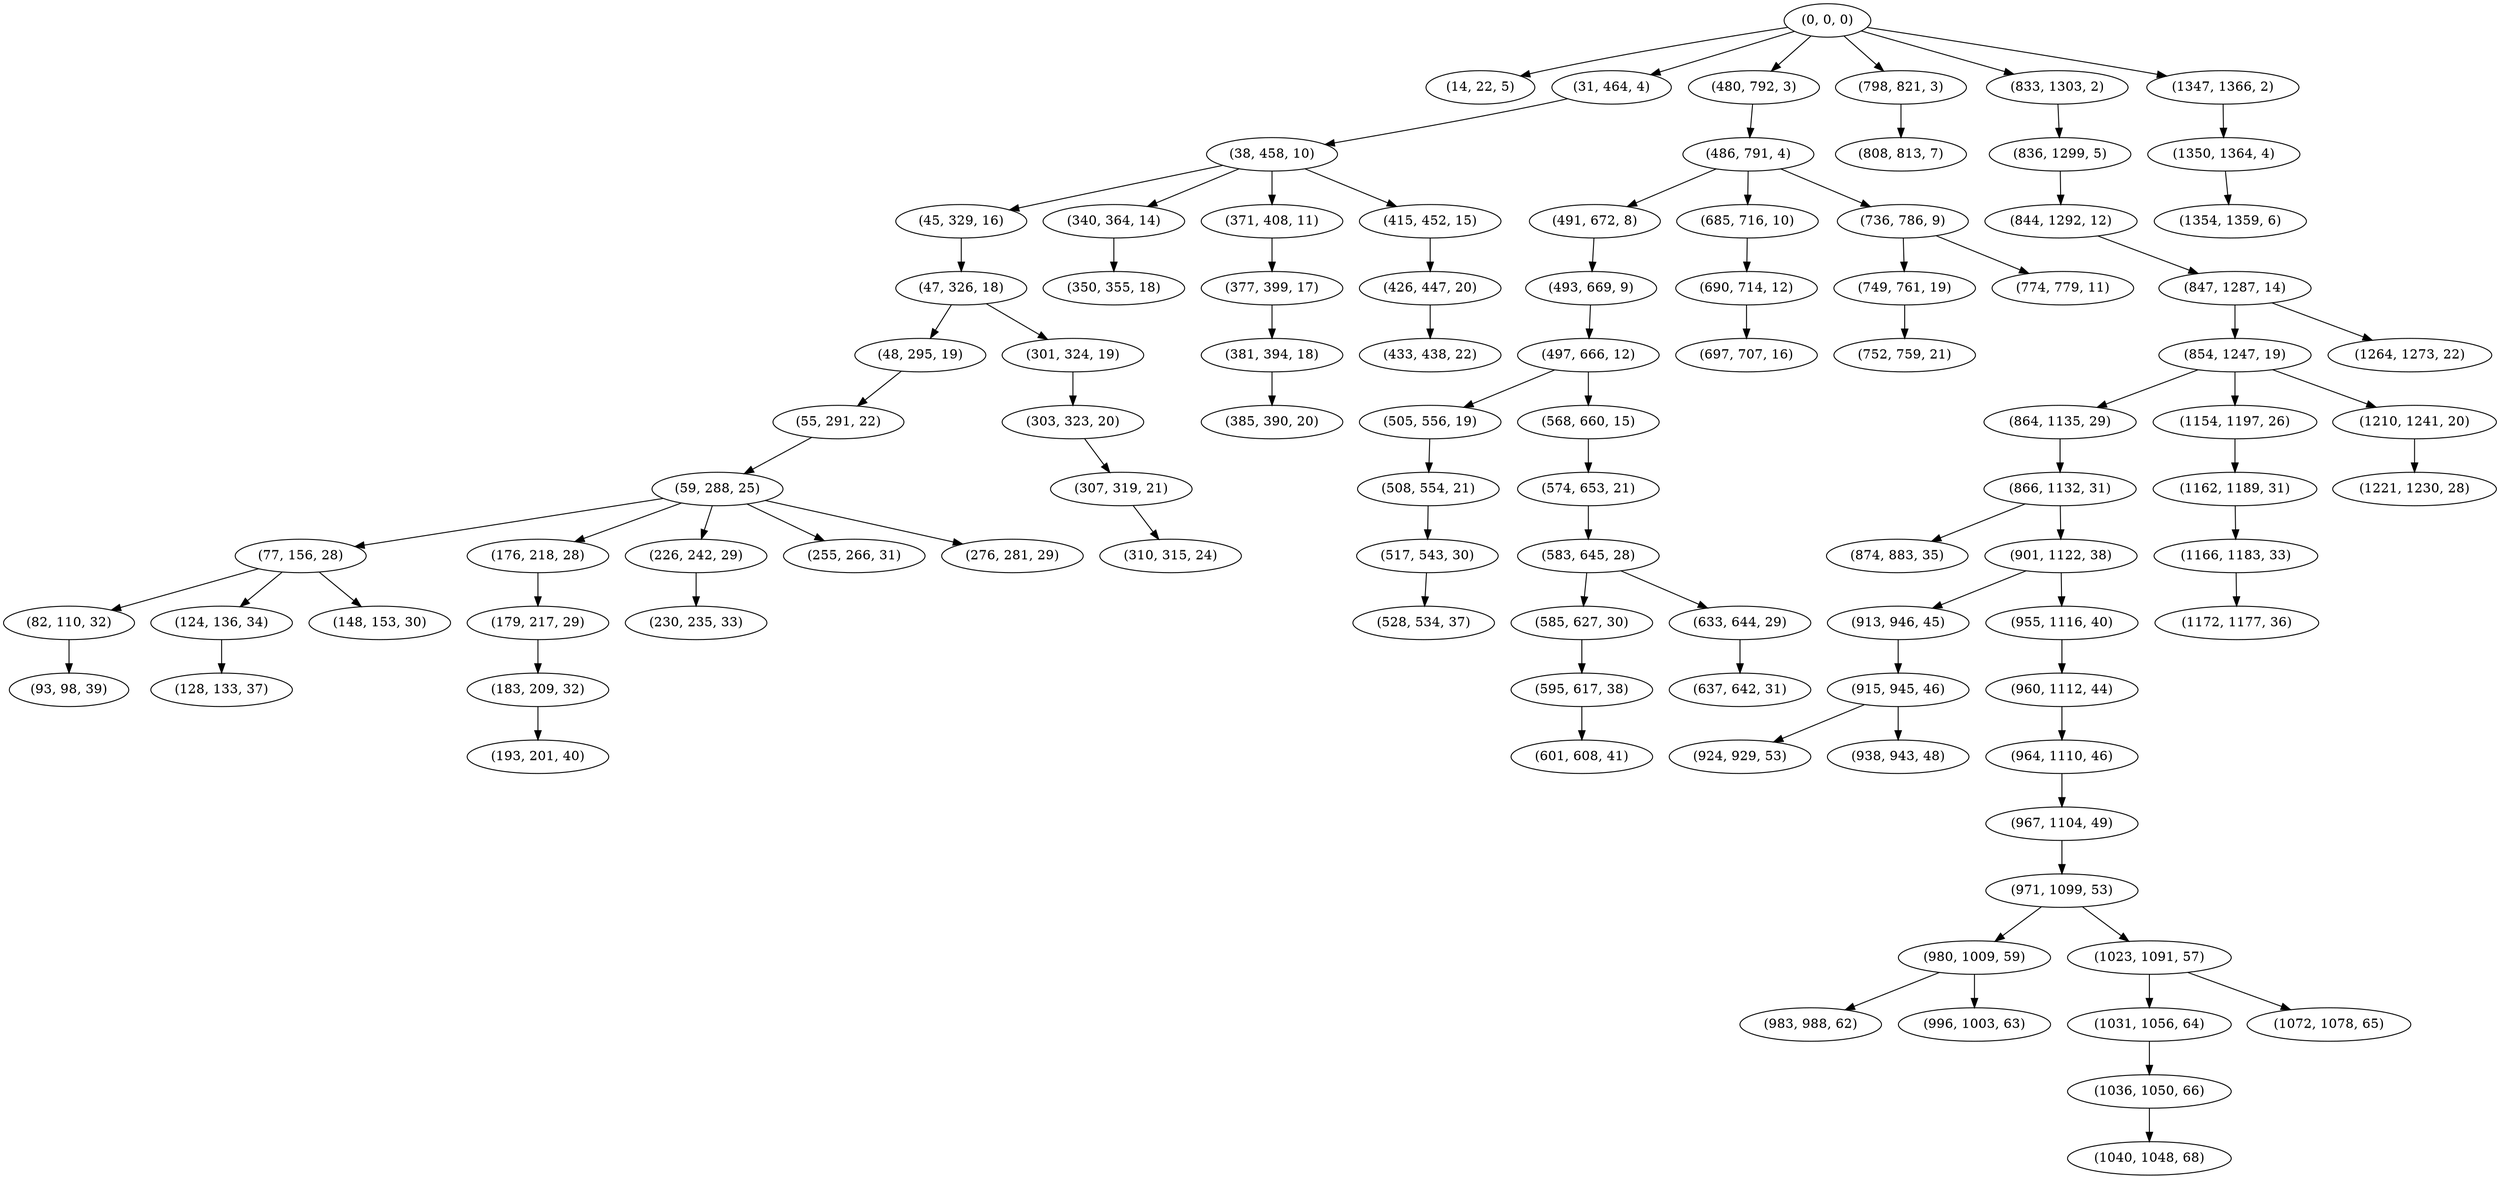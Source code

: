 digraph tree {
    "(0, 0, 0)";
    "(14, 22, 5)";
    "(31, 464, 4)";
    "(38, 458, 10)";
    "(45, 329, 16)";
    "(47, 326, 18)";
    "(48, 295, 19)";
    "(55, 291, 22)";
    "(59, 288, 25)";
    "(77, 156, 28)";
    "(82, 110, 32)";
    "(93, 98, 39)";
    "(124, 136, 34)";
    "(128, 133, 37)";
    "(148, 153, 30)";
    "(176, 218, 28)";
    "(179, 217, 29)";
    "(183, 209, 32)";
    "(193, 201, 40)";
    "(226, 242, 29)";
    "(230, 235, 33)";
    "(255, 266, 31)";
    "(276, 281, 29)";
    "(301, 324, 19)";
    "(303, 323, 20)";
    "(307, 319, 21)";
    "(310, 315, 24)";
    "(340, 364, 14)";
    "(350, 355, 18)";
    "(371, 408, 11)";
    "(377, 399, 17)";
    "(381, 394, 18)";
    "(385, 390, 20)";
    "(415, 452, 15)";
    "(426, 447, 20)";
    "(433, 438, 22)";
    "(480, 792, 3)";
    "(486, 791, 4)";
    "(491, 672, 8)";
    "(493, 669, 9)";
    "(497, 666, 12)";
    "(505, 556, 19)";
    "(508, 554, 21)";
    "(517, 543, 30)";
    "(528, 534, 37)";
    "(568, 660, 15)";
    "(574, 653, 21)";
    "(583, 645, 28)";
    "(585, 627, 30)";
    "(595, 617, 38)";
    "(601, 608, 41)";
    "(633, 644, 29)";
    "(637, 642, 31)";
    "(685, 716, 10)";
    "(690, 714, 12)";
    "(697, 707, 16)";
    "(736, 786, 9)";
    "(749, 761, 19)";
    "(752, 759, 21)";
    "(774, 779, 11)";
    "(798, 821, 3)";
    "(808, 813, 7)";
    "(833, 1303, 2)";
    "(836, 1299, 5)";
    "(844, 1292, 12)";
    "(847, 1287, 14)";
    "(854, 1247, 19)";
    "(864, 1135, 29)";
    "(866, 1132, 31)";
    "(874, 883, 35)";
    "(901, 1122, 38)";
    "(913, 946, 45)";
    "(915, 945, 46)";
    "(924, 929, 53)";
    "(938, 943, 48)";
    "(955, 1116, 40)";
    "(960, 1112, 44)";
    "(964, 1110, 46)";
    "(967, 1104, 49)";
    "(971, 1099, 53)";
    "(980, 1009, 59)";
    "(983, 988, 62)";
    "(996, 1003, 63)";
    "(1023, 1091, 57)";
    "(1031, 1056, 64)";
    "(1036, 1050, 66)";
    "(1040, 1048, 68)";
    "(1072, 1078, 65)";
    "(1154, 1197, 26)";
    "(1162, 1189, 31)";
    "(1166, 1183, 33)";
    "(1172, 1177, 36)";
    "(1210, 1241, 20)";
    "(1221, 1230, 28)";
    "(1264, 1273, 22)";
    "(1347, 1366, 2)";
    "(1350, 1364, 4)";
    "(1354, 1359, 6)";
    "(0, 0, 0)" -> "(14, 22, 5)";
    "(0, 0, 0)" -> "(31, 464, 4)";
    "(0, 0, 0)" -> "(480, 792, 3)";
    "(0, 0, 0)" -> "(798, 821, 3)";
    "(0, 0, 0)" -> "(833, 1303, 2)";
    "(0, 0, 0)" -> "(1347, 1366, 2)";
    "(31, 464, 4)" -> "(38, 458, 10)";
    "(38, 458, 10)" -> "(45, 329, 16)";
    "(38, 458, 10)" -> "(340, 364, 14)";
    "(38, 458, 10)" -> "(371, 408, 11)";
    "(38, 458, 10)" -> "(415, 452, 15)";
    "(45, 329, 16)" -> "(47, 326, 18)";
    "(47, 326, 18)" -> "(48, 295, 19)";
    "(47, 326, 18)" -> "(301, 324, 19)";
    "(48, 295, 19)" -> "(55, 291, 22)";
    "(55, 291, 22)" -> "(59, 288, 25)";
    "(59, 288, 25)" -> "(77, 156, 28)";
    "(59, 288, 25)" -> "(176, 218, 28)";
    "(59, 288, 25)" -> "(226, 242, 29)";
    "(59, 288, 25)" -> "(255, 266, 31)";
    "(59, 288, 25)" -> "(276, 281, 29)";
    "(77, 156, 28)" -> "(82, 110, 32)";
    "(77, 156, 28)" -> "(124, 136, 34)";
    "(77, 156, 28)" -> "(148, 153, 30)";
    "(82, 110, 32)" -> "(93, 98, 39)";
    "(124, 136, 34)" -> "(128, 133, 37)";
    "(176, 218, 28)" -> "(179, 217, 29)";
    "(179, 217, 29)" -> "(183, 209, 32)";
    "(183, 209, 32)" -> "(193, 201, 40)";
    "(226, 242, 29)" -> "(230, 235, 33)";
    "(301, 324, 19)" -> "(303, 323, 20)";
    "(303, 323, 20)" -> "(307, 319, 21)";
    "(307, 319, 21)" -> "(310, 315, 24)";
    "(340, 364, 14)" -> "(350, 355, 18)";
    "(371, 408, 11)" -> "(377, 399, 17)";
    "(377, 399, 17)" -> "(381, 394, 18)";
    "(381, 394, 18)" -> "(385, 390, 20)";
    "(415, 452, 15)" -> "(426, 447, 20)";
    "(426, 447, 20)" -> "(433, 438, 22)";
    "(480, 792, 3)" -> "(486, 791, 4)";
    "(486, 791, 4)" -> "(491, 672, 8)";
    "(486, 791, 4)" -> "(685, 716, 10)";
    "(486, 791, 4)" -> "(736, 786, 9)";
    "(491, 672, 8)" -> "(493, 669, 9)";
    "(493, 669, 9)" -> "(497, 666, 12)";
    "(497, 666, 12)" -> "(505, 556, 19)";
    "(497, 666, 12)" -> "(568, 660, 15)";
    "(505, 556, 19)" -> "(508, 554, 21)";
    "(508, 554, 21)" -> "(517, 543, 30)";
    "(517, 543, 30)" -> "(528, 534, 37)";
    "(568, 660, 15)" -> "(574, 653, 21)";
    "(574, 653, 21)" -> "(583, 645, 28)";
    "(583, 645, 28)" -> "(585, 627, 30)";
    "(583, 645, 28)" -> "(633, 644, 29)";
    "(585, 627, 30)" -> "(595, 617, 38)";
    "(595, 617, 38)" -> "(601, 608, 41)";
    "(633, 644, 29)" -> "(637, 642, 31)";
    "(685, 716, 10)" -> "(690, 714, 12)";
    "(690, 714, 12)" -> "(697, 707, 16)";
    "(736, 786, 9)" -> "(749, 761, 19)";
    "(736, 786, 9)" -> "(774, 779, 11)";
    "(749, 761, 19)" -> "(752, 759, 21)";
    "(798, 821, 3)" -> "(808, 813, 7)";
    "(833, 1303, 2)" -> "(836, 1299, 5)";
    "(836, 1299, 5)" -> "(844, 1292, 12)";
    "(844, 1292, 12)" -> "(847, 1287, 14)";
    "(847, 1287, 14)" -> "(854, 1247, 19)";
    "(847, 1287, 14)" -> "(1264, 1273, 22)";
    "(854, 1247, 19)" -> "(864, 1135, 29)";
    "(854, 1247, 19)" -> "(1154, 1197, 26)";
    "(854, 1247, 19)" -> "(1210, 1241, 20)";
    "(864, 1135, 29)" -> "(866, 1132, 31)";
    "(866, 1132, 31)" -> "(874, 883, 35)";
    "(866, 1132, 31)" -> "(901, 1122, 38)";
    "(901, 1122, 38)" -> "(913, 946, 45)";
    "(901, 1122, 38)" -> "(955, 1116, 40)";
    "(913, 946, 45)" -> "(915, 945, 46)";
    "(915, 945, 46)" -> "(924, 929, 53)";
    "(915, 945, 46)" -> "(938, 943, 48)";
    "(955, 1116, 40)" -> "(960, 1112, 44)";
    "(960, 1112, 44)" -> "(964, 1110, 46)";
    "(964, 1110, 46)" -> "(967, 1104, 49)";
    "(967, 1104, 49)" -> "(971, 1099, 53)";
    "(971, 1099, 53)" -> "(980, 1009, 59)";
    "(971, 1099, 53)" -> "(1023, 1091, 57)";
    "(980, 1009, 59)" -> "(983, 988, 62)";
    "(980, 1009, 59)" -> "(996, 1003, 63)";
    "(1023, 1091, 57)" -> "(1031, 1056, 64)";
    "(1023, 1091, 57)" -> "(1072, 1078, 65)";
    "(1031, 1056, 64)" -> "(1036, 1050, 66)";
    "(1036, 1050, 66)" -> "(1040, 1048, 68)";
    "(1154, 1197, 26)" -> "(1162, 1189, 31)";
    "(1162, 1189, 31)" -> "(1166, 1183, 33)";
    "(1166, 1183, 33)" -> "(1172, 1177, 36)";
    "(1210, 1241, 20)" -> "(1221, 1230, 28)";
    "(1347, 1366, 2)" -> "(1350, 1364, 4)";
    "(1350, 1364, 4)" -> "(1354, 1359, 6)";
}
